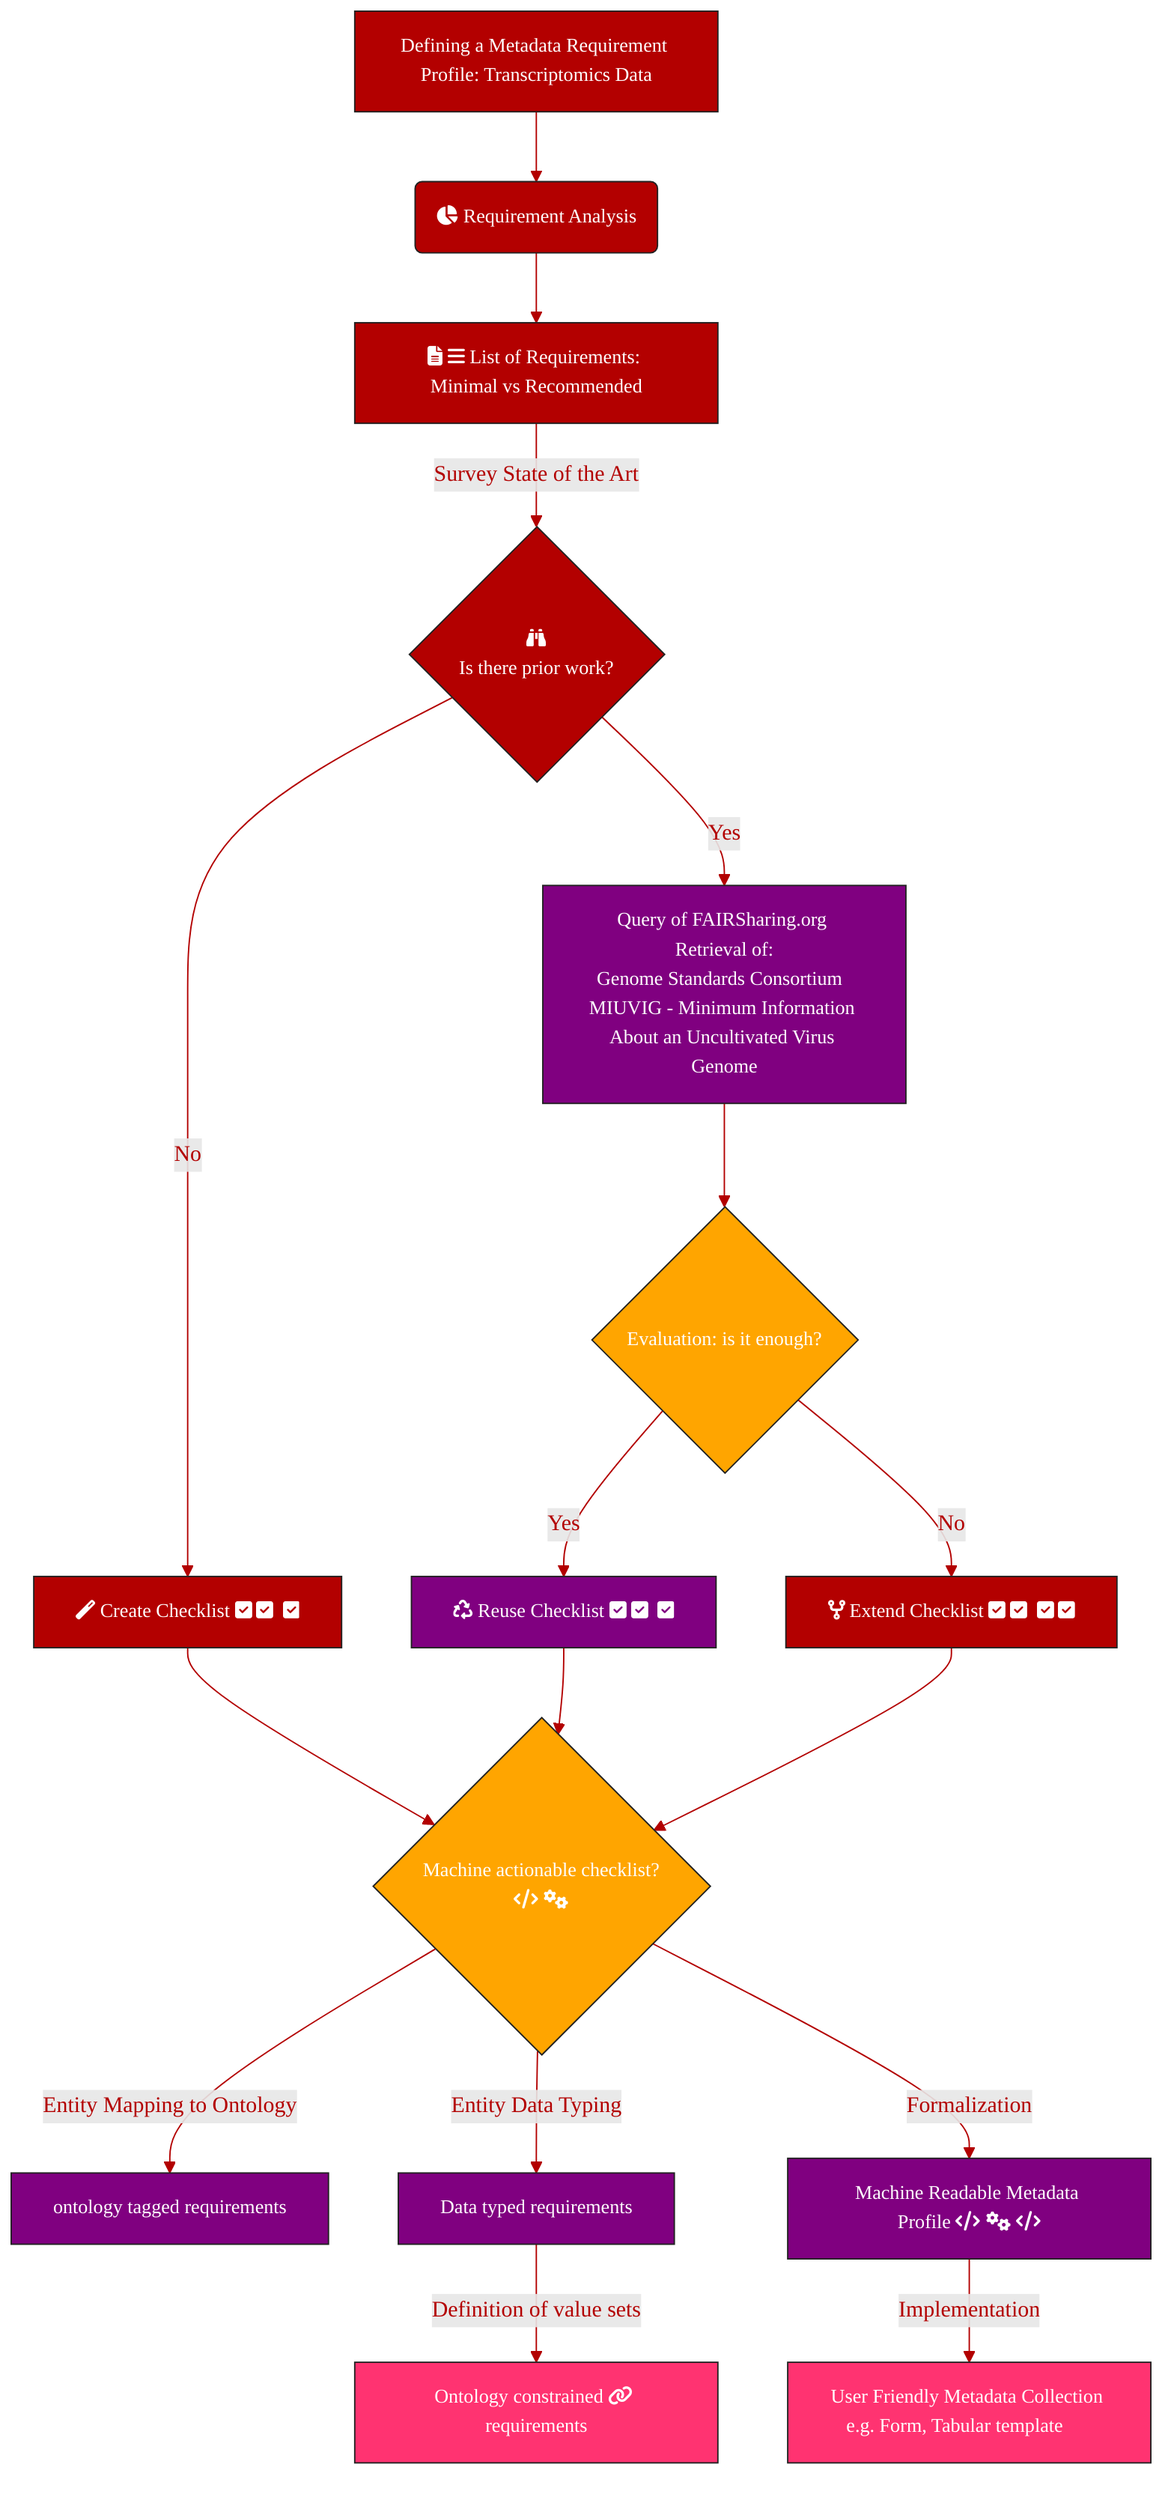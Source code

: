 graph TD
A[Defining a Metadata Requirement Profile: Transcriptomics Data]:::box --> Z:::box
Z(fa:fa-pie-chart Requirement Analysis) --> W[fa:fa-file-text fa:fa-bars List of Requirements: Minimal vs Recommended] 
W:::box --> |Survey State of the Art| C{fa:fa-binoculars <br/> Is there prior work?}:::box 
C --> |No| E[fa:fa-magic Create Checklist fa:fa-check-square fa:fa-check-square fa:fa-square-o fa:fa-check-square]:::box 
C --> |Yes| D[ Query of FAIRSharing.org <br>Retrieval of:<br>Genome Standards Consortium  <br>MIUVIG - Minimum Information About an Uncultivated Virus Genome]:::box1
D --> G{Evaluation: is it enough?}:::box2 
G --> |Yes| H[fa:fa-recycle Reuse Checklist fa:fa-check-square fa:fa-check-square fa:fa-square-o fa:fa-check-square]:::box1 
G --> |No| I[fa:fa-code-fork Extend Checklist fa:fa-check-square  fa:fa-check-square fa:fa-square-o fa:fa-check-square fa:fa-check-square]:::box
H --> K{Machine actionable checklist? <br/> fa:fa-code fa:fa-cogs}:::box2
E --> K{Machine actionable checklist? <br/> fa:fa-code fa:fa-cogs}:::box2
I --> K{Machine actionable checklist? <br/> fa:fa-code fa:fa-cogs}:::box2
K --> |Entity Mapping to Ontology| L[ontology tagged requirements]:::box1 
K --> |Entity Data Typing| M[Data typed requirements]:::box1
M --> |Definition of value sets| N[Ontology constrained fa:fa-link requirements]:::box5 
K --> |Formalization| J[Machine Readable Metadata Profile fa:fa-code fa:fa-cogs fa:fa-code]:::box1 
J --> |Implementation| O[User Friendly Metadata Collection e.g. Form, Tabular template fa:fa-file-excel-o fa:fa-file-excel-o fa:fa-file-excel-o fa:fa-group fa:fa-group fa:fa-group]:::box5 

linkStyle 0,1,2,3,4,5,6,7,8,9,10,11,12,13,14,15 stroke:#B30000,stroke-width:1px,color:#B30000,font-family:avenir;

classDef box font-family:avenir,font-size:14px,fill:#B30000,stroke:#222,color:#fff,stroke-width:1px
classDef box2 font-family:avenir,font-size:14px,fill:orange,stroke:#222,color:#fff,stroke-width:1px
classDef box1 font-family:avenir,font-size:14px,fill:purple,stroke:#222,color:#fff,stroke-width:1px
classDef box5 font-family:avenir,font-size:14px,fill:#FF3371,stroke:#222,color:#fff,stroke-width:1px